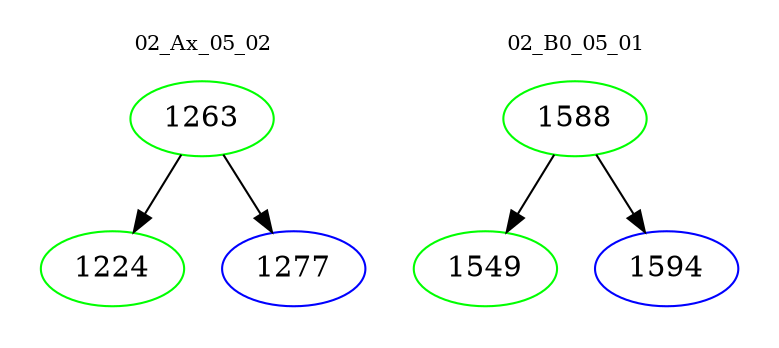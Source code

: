 digraph{
subgraph cluster_0 {
color = white
label = "02_Ax_05_02";
fontsize=10;
T0_1263 [label="1263", color="green"]
T0_1263 -> T0_1224 [color="black"]
T0_1224 [label="1224", color="green"]
T0_1263 -> T0_1277 [color="black"]
T0_1277 [label="1277", color="blue"]
}
subgraph cluster_1 {
color = white
label = "02_B0_05_01";
fontsize=10;
T1_1588 [label="1588", color="green"]
T1_1588 -> T1_1549 [color="black"]
T1_1549 [label="1549", color="green"]
T1_1588 -> T1_1594 [color="black"]
T1_1594 [label="1594", color="blue"]
}
}

